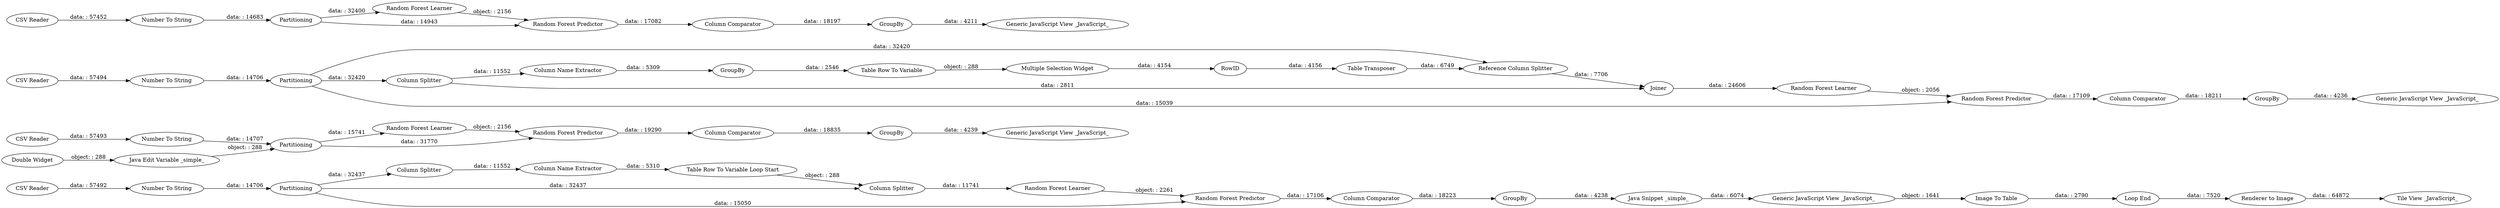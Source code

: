 digraph {
	"-8644749473400146461_573" [label="Number To String"]
	"-8644749473400146461_577" [label="Table Row To Variable Loop Start"]
	"-8644749473400146461_618" [label="Random Forest Learner"]
	"-8644749473400146461_601" [label="Column Comparator"]
	"-8644749473400146461_598" [label="Random Forest Learner"]
	"-8644749473400146461_613" [label="Generic JavaScript View _JavaScript_"]
	"-8644749473400146461_602" [label=GroupBy]
	"-8644749473400146461_575" [label="Column Name Extractor"]
	"-8644749473400146461_10" [label="Column Comparator"]
	"-8644749473400146461_1" [label="CSV Reader"]
	"-8644749473400146461_6" [label="Number To String"]
	"-8644749473400146461_584" [label="Generic JavaScript View _JavaScript_"]
	"-8644749473400146461_603" [label="CSV Reader"]
	"-8644749473400146461_608" [label="Table Row To Variable"]
	"-8644749473400146461_590" [label="Column Splitter"]
	"-8644749473400146461_578" [label="Random Forest Learner"]
	"-8644749473400146461_596" [label="Column Name Extractor"]
	"-8644749473400146461_607" [label=GroupBy]
	"-8644749473400146461_611" [label="Table Transposer"]
	"-8644749473400146461_593" [label="Number To String"]
	"-8644749473400146461_600" [label=Partitioning]
	"-8644749473400146461_621" [label="Number To String"]
	"-8644749473400146461_8" [label=Partitioning]
	"-8644749473400146461_569" [label="CSV Reader"]
	"-8644749473400146461_5" [label="Random Forest Learner"]
	"-8644749473400146461_612" [label=Joiner]
	"-8644749473400146461_614" [label=Partitioning]
	"-8644749473400146461_565" [label="Generic JavaScript View _JavaScript_"]
	"-8644749473400146461_610" [label=RowID]
	"-8644749473400146461_624" [label="Double Widget"]
	"-8644749473400146461_580" [label=GroupBy]
	"-8644749473400146461_586" [label="Renderer to Image"]
	"-8644749473400146461_9" [label="Random Forest Predictor"]
	"-8644749473400146461_574" [label="Column Splitter"]
	"-8644749473400146461_566" [label=Partitioning]
	"-8644749473400146461_609" [label="Reference Column Splitter"]
	"-8644749473400146461_576" [label="Column Splitter"]
	"-8644749473400146461_583" [label="Loop End"]
	"-8644749473400146461_587" [label="Tile View _JavaScript_"]
	"-8644749473400146461_585" [label="Image To Table"]
	"-8644749473400146461_606" [label="Multiple Selection Widget"]
	"-8644749473400146461_615" [label="Random Forest Predictor"]
	"-8644749473400146461_11" [label=GroupBy]
	"-8644749473400146461_581" [label="Column Comparator"]
	"-8644749473400146461_589" [label="Random Forest Predictor"]
	"-8644749473400146461_582" [label="Random Forest Predictor"]
	"-8644749473400146461_616" [label="Generic JavaScript View _JavaScript_"]
	"-8644749473400146461_579" [label="Java Snippet _simple_"]
	"-8644749473400146461_619" [label="Column Comparator"]
	"-8644749473400146461_617" [label="CSV Reader"]
	"-8644749473400146461_623" [label="Java Edit Variable _simple_"]
	"-8644749473400146461_620" [label=GroupBy]
	"-8644749473400146461_578" -> "-8644749473400146461_582" [label="object: : 2261"]
	"-8644749473400146461_566" -> "-8644749473400146461_574" [label="data: : 32437"]
	"-8644749473400146461_606" -> "-8644749473400146461_610" [label="data: : 4154"]
	"-8644749473400146461_584" -> "-8644749473400146461_585" [label="object: : 1641"]
	"-8644749473400146461_582" -> "-8644749473400146461_581" [label="data: : 17106"]
	"-8644749473400146461_619" -> "-8644749473400146461_620" [label="data: : 18835"]
	"-8644749473400146461_566" -> "-8644749473400146461_576" [label="data: : 32437"]
	"-8644749473400146461_621" -> "-8644749473400146461_614" [label="data: : 14707"]
	"-8644749473400146461_585" -> "-8644749473400146461_583" [label="data: : 2790"]
	"-8644749473400146461_1" -> "-8644749473400146461_6" [label="data: : 57452"]
	"-8644749473400146461_600" -> "-8644749473400146461_609" [label="data: : 32420"]
	"-8644749473400146461_598" -> "-8644749473400146461_589" [label="object: : 2056"]
	"-8644749473400146461_566" -> "-8644749473400146461_582" [label="data: : 15050"]
	"-8644749473400146461_603" -> "-8644749473400146461_593" [label="data: : 57494"]
	"-8644749473400146461_576" -> "-8644749473400146461_578" [label="data: : 11741"]
	"-8644749473400146461_615" -> "-8644749473400146461_619" [label="data: : 19290"]
	"-8644749473400146461_601" -> "-8644749473400146461_602" [label="data: : 18211"]
	"-8644749473400146461_600" -> "-8644749473400146461_589" [label="data: : 15039"]
	"-8644749473400146461_600" -> "-8644749473400146461_590" [label="data: : 32420"]
	"-8644749473400146461_10" -> "-8644749473400146461_11" [label="data: : 18197"]
	"-8644749473400146461_6" -> "-8644749473400146461_8" [label="data: : 14683"]
	"-8644749473400146461_608" -> "-8644749473400146461_606" [label="object: : 288"]
	"-8644749473400146461_574" -> "-8644749473400146461_575" [label="data: : 11552"]
	"-8644749473400146461_569" -> "-8644749473400146461_573" [label="data: : 57492"]
	"-8644749473400146461_11" -> "-8644749473400146461_565" [label="data: : 4211"]
	"-8644749473400146461_580" -> "-8644749473400146461_579" [label="data: : 4238"]
	"-8644749473400146461_589" -> "-8644749473400146461_601" [label="data: : 17109"]
	"-8644749473400146461_624" -> "-8644749473400146461_623" [label="object: : 288"]
	"-8644749473400146461_583" -> "-8644749473400146461_586" [label="data: : 7520"]
	"-8644749473400146461_614" -> "-8644749473400146461_615" [label="data: : 31770"]
	"-8644749473400146461_581" -> "-8644749473400146461_580" [label="data: : 18223"]
	"-8644749473400146461_609" -> "-8644749473400146461_612" [label="data: : 7706"]
	"-8644749473400146461_620" -> "-8644749473400146461_616" [label="data: : 4239"]
	"-8644749473400146461_614" -> "-8644749473400146461_618" [label="data: : 15741"]
	"-8644749473400146461_573" -> "-8644749473400146461_566" [label="data: : 14706"]
	"-8644749473400146461_586" -> "-8644749473400146461_587" [label="data: : 64872"]
	"-8644749473400146461_596" -> "-8644749473400146461_607" [label="data: : 5309"]
	"-8644749473400146461_607" -> "-8644749473400146461_608" [label="data: : 2546"]
	"-8644749473400146461_575" -> "-8644749473400146461_577" [label="data: : 5310"]
	"-8644749473400146461_593" -> "-8644749473400146461_600" [label="data: : 14706"]
	"-8644749473400146461_612" -> "-8644749473400146461_598" [label="data: : 24606"]
	"-8644749473400146461_610" -> "-8644749473400146461_611" [label="data: : 4156"]
	"-8644749473400146461_9" -> "-8644749473400146461_10" [label="data: : 17082"]
	"-8644749473400146461_602" -> "-8644749473400146461_613" [label="data: : 4236"]
	"-8644749473400146461_577" -> "-8644749473400146461_576" [label="object: : 288"]
	"-8644749473400146461_590" -> "-8644749473400146461_596" [label="data: : 11552"]
	"-8644749473400146461_579" -> "-8644749473400146461_584" [label="data: : 6074"]
	"-8644749473400146461_8" -> "-8644749473400146461_5" [label="data: : 32400"]
	"-8644749473400146461_623" -> "-8644749473400146461_614" [label="object: : 288"]
	"-8644749473400146461_617" -> "-8644749473400146461_621" [label="data: : 57493"]
	"-8644749473400146461_590" -> "-8644749473400146461_612" [label="data: : 2811"]
	"-8644749473400146461_611" -> "-8644749473400146461_609" [label="data: : 6749"]
	"-8644749473400146461_5" -> "-8644749473400146461_9" [label="object: : 2156"]
	"-8644749473400146461_8" -> "-8644749473400146461_9" [label="data: : 14943"]
	"-8644749473400146461_618" -> "-8644749473400146461_615" [label="object: : 2156"]
	rankdir=LR
}
